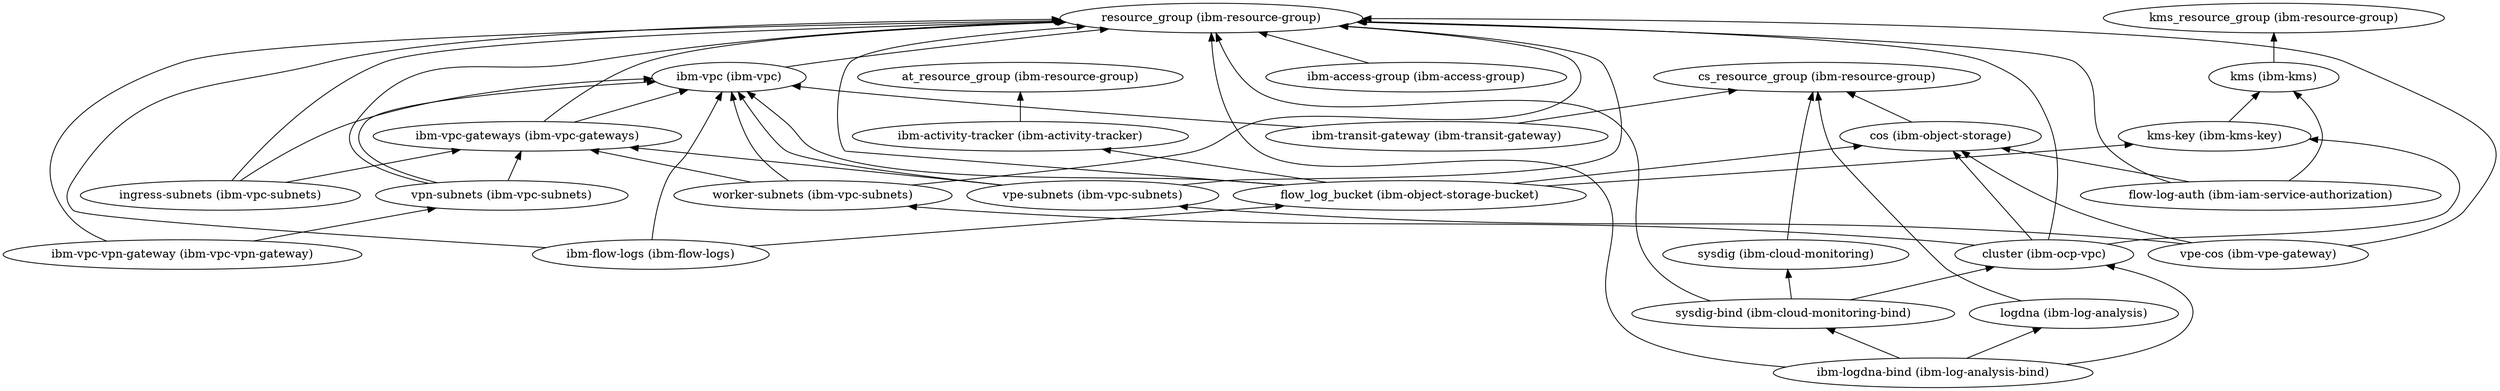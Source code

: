 digraph {
    rankdir="BT"
    "ibm-access-group (ibm-access-group)" -> "resource_group (ibm-resource-group)"
"ibm-access-group (ibm-access-group)"
"resource_group (ibm-resource-group)"
"ibm-activity-tracker (ibm-activity-tracker)" -> "at_resource_group (ibm-resource-group)"
"ibm-activity-tracker (ibm-activity-tracker)"
"at_resource_group (ibm-resource-group)"
"sysdig (ibm-cloud-monitoring)" -> "cs_resource_group (ibm-resource-group)"
"sysdig (ibm-cloud-monitoring)"
"cs_resource_group (ibm-resource-group)"
"sysdig-bind (ibm-cloud-monitoring-bind)" -> "cluster (ibm-ocp-vpc)"
"sysdig-bind (ibm-cloud-monitoring-bind)" -> "resource_group (ibm-resource-group)"
"sysdig-bind (ibm-cloud-monitoring-bind)" -> "sysdig (ibm-cloud-monitoring)"
"sysdig-bind (ibm-cloud-monitoring-bind)"
"cluster (ibm-ocp-vpc)" -> "resource_group (ibm-resource-group)"
"cluster (ibm-ocp-vpc)" -> "cos (ibm-object-storage)"
"cluster (ibm-ocp-vpc)" -> "worker-subnets (ibm-vpc-subnets)"
"cluster (ibm-ocp-vpc)" -> "kms-key (ibm-kms-key)"
"cluster (ibm-ocp-vpc)"
"cos (ibm-object-storage)" -> "cs_resource_group (ibm-resource-group)"
"cos (ibm-object-storage)"
"worker-subnets (ibm-vpc-subnets)" -> "resource_group (ibm-resource-group)"
"worker-subnets (ibm-vpc-subnets)" -> "ibm-vpc (ibm-vpc)"
"worker-subnets (ibm-vpc-subnets)" -> "ibm-vpc-gateways (ibm-vpc-gateways)"
"worker-subnets (ibm-vpc-subnets)"
"ibm-vpc (ibm-vpc)" -> "resource_group (ibm-resource-group)"
"ibm-vpc (ibm-vpc)"
"ibm-vpc-gateways (ibm-vpc-gateways)" -> "resource_group (ibm-resource-group)"
"ibm-vpc-gateways (ibm-vpc-gateways)" -> "ibm-vpc (ibm-vpc)"
"ibm-vpc-gateways (ibm-vpc-gateways)"
"kms-key (ibm-kms-key)" -> "kms (ibm-kms)"
"kms-key (ibm-kms-key)"
"kms (ibm-kms)" -> "kms_resource_group (ibm-resource-group)"
"kms (ibm-kms)"
"kms_resource_group (ibm-resource-group)"
"ibm-flow-logs (ibm-flow-logs)" -> "resource_group (ibm-resource-group)"
"ibm-flow-logs (ibm-flow-logs)" -> "flow_log_bucket (ibm-object-storage-bucket)"
"ibm-flow-logs (ibm-flow-logs)" -> "ibm-vpc (ibm-vpc)"
"ibm-flow-logs (ibm-flow-logs)"
"flow_log_bucket (ibm-object-storage-bucket)" -> "resource_group (ibm-resource-group)"
"flow_log_bucket (ibm-object-storage-bucket)" -> "cos (ibm-object-storage)"
"flow_log_bucket (ibm-object-storage-bucket)" -> "kms-key (ibm-kms-key)"
"flow_log_bucket (ibm-object-storage-bucket)" -> "ibm-activity-tracker (ibm-activity-tracker)"
"flow_log_bucket (ibm-object-storage-bucket)" -> "ibm-vpc (ibm-vpc)"
"flow_log_bucket (ibm-object-storage-bucket)"
"flow-log-auth (ibm-iam-service-authorization)" -> "kms (ibm-kms)"
"flow-log-auth (ibm-iam-service-authorization)" -> "cos (ibm-object-storage)"
"flow-log-auth (ibm-iam-service-authorization)" -> "resource_group (ibm-resource-group)"
"flow-log-auth (ibm-iam-service-authorization)"
"logdna (ibm-log-analysis)" -> "cs_resource_group (ibm-resource-group)"
"logdna (ibm-log-analysis)"
"ibm-logdna-bind (ibm-log-analysis-bind)" -> "cluster (ibm-ocp-vpc)"
"ibm-logdna-bind (ibm-log-analysis-bind)" -> "resource_group (ibm-resource-group)"
"ibm-logdna-bind (ibm-log-analysis-bind)" -> "logdna (ibm-log-analysis)"
"ibm-logdna-bind (ibm-log-analysis-bind)" -> "sysdig-bind (ibm-cloud-monitoring-bind)"
"ibm-logdna-bind (ibm-log-analysis-bind)"
"vpe-subnets (ibm-vpc-subnets)" -> "resource_group (ibm-resource-group)"
"vpe-subnets (ibm-vpc-subnets)" -> "ibm-vpc (ibm-vpc)"
"vpe-subnets (ibm-vpc-subnets)" -> "ibm-vpc-gateways (ibm-vpc-gateways)"
"vpe-subnets (ibm-vpc-subnets)"
"ingress-subnets (ibm-vpc-subnets)" -> "resource_group (ibm-resource-group)"
"ingress-subnets (ibm-vpc-subnets)" -> "ibm-vpc (ibm-vpc)"
"ingress-subnets (ibm-vpc-subnets)" -> "ibm-vpc-gateways (ibm-vpc-gateways)"
"ingress-subnets (ibm-vpc-subnets)"
"ibm-vpc-vpn-gateway (ibm-vpc-vpn-gateway)" -> "resource_group (ibm-resource-group)"
"ibm-vpc-vpn-gateway (ibm-vpc-vpn-gateway)" -> "vpn-subnets (ibm-vpc-subnets)"
"ibm-vpc-vpn-gateway (ibm-vpc-vpn-gateway)"
"vpn-subnets (ibm-vpc-subnets)" -> "resource_group (ibm-resource-group)"
"vpn-subnets (ibm-vpc-subnets)" -> "ibm-vpc (ibm-vpc)"
"vpn-subnets (ibm-vpc-subnets)" -> "ibm-vpc-gateways (ibm-vpc-gateways)"
"vpn-subnets (ibm-vpc-subnets)"
"vpe-cos (ibm-vpe-gateway)" -> "resource_group (ibm-resource-group)"
"vpe-cos (ibm-vpe-gateway)" -> "vpe-subnets (ibm-vpc-subnets)"
"vpe-cos (ibm-vpe-gateway)" -> "cos (ibm-object-storage)"
"vpe-cos (ibm-vpe-gateway)"
"ibm-transit-gateway (ibm-transit-gateway)" -> "cs_resource_group (ibm-resource-group)"
"ibm-transit-gateway (ibm-transit-gateway)" -> "ibm-vpc (ibm-vpc)"
"ibm-transit-gateway (ibm-transit-gateway)"
  }